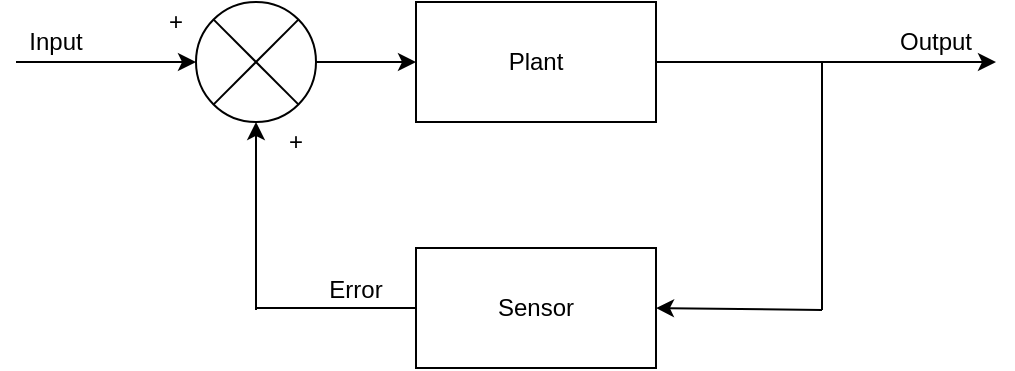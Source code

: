 <mxfile version="14.6.13" type="device" pages="3"><diagram id="1-Y-Y5Ya5ep7ZY04robs" name="Uncompensated System"><mxGraphModel dx="788" dy="567" grid="1" gridSize="10" guides="1" tooltips="1" connect="1" arrows="1" fold="1" page="1" pageScale="1" pageWidth="583" pageHeight="413" math="0" shadow="0"><root><mxCell id="0"/><mxCell id="1" parent="0"/><mxCell id="7lvoYSVsrSd0StBrPQnI-1" value="Plant" style="rounded=0;whiteSpace=wrap;html=1;" vertex="1" parent="1"><mxGeometry x="247" y="126" width="120" height="60" as="geometry"/></mxCell><mxCell id="7lvoYSVsrSd0StBrPQnI-2" value="" style="endArrow=classic;html=1;exitX=1;exitY=0.5;exitDx=0;exitDy=0;" edge="1" parent="1" source="7lvoYSVsrSd0StBrPQnI-1"><mxGeometry width="50" height="50" relative="1" as="geometry"><mxPoint x="347" y="336" as="sourcePoint"/><mxPoint x="537" y="156" as="targetPoint"/></mxGeometry></mxCell><mxCell id="7lvoYSVsrSd0StBrPQnI-3" value="Output" style="text;html=1;strokeColor=none;fillColor=none;align=center;verticalAlign=middle;whiteSpace=wrap;rounded=0;" vertex="1" parent="1"><mxGeometry x="487" y="136" width="40" height="20" as="geometry"/></mxCell><mxCell id="7lvoYSVsrSd0StBrPQnI-5" value="" style="endArrow=none;html=1;" edge="1" parent="1"><mxGeometry width="50" height="50" relative="1" as="geometry"><mxPoint x="450" y="280" as="sourcePoint"/><mxPoint x="450" y="156" as="targetPoint"/></mxGeometry></mxCell><mxCell id="7lvoYSVsrSd0StBrPQnI-8" value="" style="endArrow=classic;html=1;entryX=0.5;entryY=1;entryDx=0;entryDy=0;" edge="1" parent="1"><mxGeometry width="50" height="50" relative="1" as="geometry"><mxPoint x="167" y="280" as="sourcePoint"/><mxPoint x="167" y="186" as="targetPoint"/></mxGeometry></mxCell><mxCell id="7lvoYSVsrSd0StBrPQnI-9" value="" style="endArrow=classic;html=1;exitX=1;exitY=0.5;exitDx=0;exitDy=0;entryX=0;entryY=0.5;entryDx=0;entryDy=0;" edge="1" parent="1" target="7lvoYSVsrSd0StBrPQnI-1"><mxGeometry width="50" height="50" relative="1" as="geometry"><mxPoint x="197" y="156" as="sourcePoint"/><mxPoint x="397" y="286" as="targetPoint"/></mxGeometry></mxCell><mxCell id="7lvoYSVsrSd0StBrPQnI-10" value="" style="endArrow=classic;html=1;entryX=0;entryY=0.5;entryDx=0;entryDy=0;" edge="1" parent="1"><mxGeometry width="50" height="50" relative="1" as="geometry"><mxPoint x="47" y="156" as="sourcePoint"/><mxPoint x="137" y="156" as="targetPoint"/></mxGeometry></mxCell><mxCell id="7lvoYSVsrSd0StBrPQnI-11" value="Input" style="text;html=1;strokeColor=none;fillColor=none;align=center;verticalAlign=middle;whiteSpace=wrap;rounded=0;" vertex="1" parent="1"><mxGeometry x="47" y="136" width="40" height="20" as="geometry"/></mxCell><mxCell id="7lvoYSVsrSd0StBrPQnI-13" value="Error" style="text;html=1;strokeColor=none;fillColor=none;align=center;verticalAlign=middle;whiteSpace=wrap;rounded=0;" vertex="1" parent="1"><mxGeometry x="197" y="260" width="40" height="20" as="geometry"/></mxCell><mxCell id="7lvoYSVsrSd0StBrPQnI-15" value="+" style="text;html=1;strokeColor=none;fillColor=none;align=center;verticalAlign=middle;whiteSpace=wrap;rounded=0;" vertex="1" parent="1"><mxGeometry x="107" y="126" width="40" height="20" as="geometry"/></mxCell><mxCell id="7lvoYSVsrSd0StBrPQnI-16" value="+" style="text;html=1;strokeColor=none;fillColor=none;align=center;verticalAlign=middle;whiteSpace=wrap;rounded=0;" vertex="1" parent="1"><mxGeometry x="167" y="186" width="40" height="20" as="geometry"/></mxCell><mxCell id="7lvoYSVsrSd0StBrPQnI-17" value="" style="shape=sumEllipse;perimeter=ellipsePerimeter;whiteSpace=wrap;html=1;backgroundOutline=1;" vertex="1" parent="1"><mxGeometry x="137" y="126" width="60" height="60" as="geometry"/></mxCell><mxCell id="C3GJmZIWXlfapSK4I2Hl-1" value="Sensor" style="rounded=0;whiteSpace=wrap;html=1;" vertex="1" parent="1"><mxGeometry x="247" y="249" width="120" height="60" as="geometry"/></mxCell><mxCell id="C3GJmZIWXlfapSK4I2Hl-3" value="" style="endArrow=classic;html=1;entryX=1;entryY=0.5;entryDx=0;entryDy=0;" edge="1" parent="1" target="C3GJmZIWXlfapSK4I2Hl-1"><mxGeometry width="50" height="50" relative="1" as="geometry"><mxPoint x="450" y="280" as="sourcePoint"/><mxPoint x="450" y="330" as="targetPoint"/></mxGeometry></mxCell><mxCell id="C3GJmZIWXlfapSK4I2Hl-5" value="" style="endArrow=none;html=1;entryX=0;entryY=0.5;entryDx=0;entryDy=0;" edge="1" parent="1" target="C3GJmZIWXlfapSK4I2Hl-1"><mxGeometry width="50" height="50" relative="1" as="geometry"><mxPoint x="167" y="279" as="sourcePoint"/><mxPoint x="244" y="279" as="targetPoint"/></mxGeometry></mxCell></root></mxGraphModel></diagram><diagram id="bsbg1efAEi8O0AJtGXHr" name="Compensated System"><mxGraphModel dx="788" dy="567" grid="1" gridSize="10" guides="1" tooltips="1" connect="1" arrows="1" fold="1" page="1" pageScale="1" pageWidth="583" pageHeight="413" math="0" shadow="0"><root><mxCell id="t1kYIDwvDuAjACdHlZS4-0"/><mxCell id="t1kYIDwvDuAjACdHlZS4-1" parent="t1kYIDwvDuAjACdHlZS4-0"/><mxCell id="TYwuNFiUMQw1KJOdU1YB-0" value="Plant" style="rounded=0;whiteSpace=wrap;html=1;" vertex="1" parent="t1kYIDwvDuAjACdHlZS4-1"><mxGeometry x="340" y="126" width="90" height="60" as="geometry"/></mxCell><mxCell id="TYwuNFiUMQw1KJOdU1YB-1" value="" style="endArrow=classic;html=1;exitX=1;exitY=0.5;exitDx=0;exitDy=0;" edge="1" parent="t1kYIDwvDuAjACdHlZS4-1" source="TYwuNFiUMQw1KJOdU1YB-0"><mxGeometry width="50" height="50" relative="1" as="geometry"><mxPoint x="347" y="336" as="sourcePoint"/><mxPoint x="537" y="156" as="targetPoint"/></mxGeometry></mxCell><mxCell id="TYwuNFiUMQw1KJOdU1YB-2" value="Output" style="text;html=1;strokeColor=none;fillColor=none;align=center;verticalAlign=middle;whiteSpace=wrap;rounded=0;" vertex="1" parent="t1kYIDwvDuAjACdHlZS4-1"><mxGeometry x="487" y="136" width="40" height="20" as="geometry"/></mxCell><mxCell id="TYwuNFiUMQw1KJOdU1YB-3" value="" style="endArrow=none;html=1;" edge="1" parent="t1kYIDwvDuAjACdHlZS4-1"><mxGeometry width="50" height="50" relative="1" as="geometry"><mxPoint x="450" y="280" as="sourcePoint"/><mxPoint x="450" y="156" as="targetPoint"/></mxGeometry></mxCell><mxCell id="TYwuNFiUMQw1KJOdU1YB-4" value="" style="endArrow=classic;html=1;entryX=0;entryY=0;entryDx=0;entryDy=0;" edge="1" parent="t1kYIDwvDuAjACdHlZS4-1" target="TYwuNFiUMQw1KJOdU1YB-10"><mxGeometry width="50" height="50" relative="1" as="geometry"><mxPoint x="150" y="280" as="sourcePoint"/><mxPoint x="145.5" y="186" as="targetPoint"/></mxGeometry></mxCell><mxCell id="TYwuNFiUMQw1KJOdU1YB-6" value="" style="endArrow=classic;html=1;entryX=0;entryY=0.5;entryDx=0;entryDy=0;" edge="1" parent="t1kYIDwvDuAjACdHlZS4-1"><mxGeometry width="50" height="50" relative="1" as="geometry"><mxPoint x="30" y="156" as="sourcePoint"/><mxPoint x="120" y="156" as="targetPoint"/></mxGeometry></mxCell><mxCell id="TYwuNFiUMQw1KJOdU1YB-7" value="Input" style="text;html=1;strokeColor=none;fillColor=none;align=center;verticalAlign=middle;whiteSpace=wrap;rounded=0;" vertex="1" parent="t1kYIDwvDuAjACdHlZS4-1"><mxGeometry x="30" y="136" width="40" height="20" as="geometry"/></mxCell><mxCell id="TYwuNFiUMQw1KJOdU1YB-8" value="Error" style="text;html=1;strokeColor=none;fillColor=none;align=center;verticalAlign=middle;whiteSpace=wrap;rounded=0;" vertex="1" parent="t1kYIDwvDuAjACdHlZS4-1"><mxGeometry x="197" y="260" width="40" height="20" as="geometry"/></mxCell><mxCell id="TYwuNFiUMQw1KJOdU1YB-9" value="+" style="text;html=1;strokeColor=none;fillColor=none;align=center;verticalAlign=middle;whiteSpace=wrap;rounded=0;" vertex="1" parent="t1kYIDwvDuAjACdHlZS4-1"><mxGeometry x="90" y="126" width="40" height="20" as="geometry"/></mxCell><mxCell id="TYwuNFiUMQw1KJOdU1YB-10" value="+" style="text;html=1;strokeColor=none;fillColor=none;align=center;verticalAlign=middle;whiteSpace=wrap;rounded=0;" vertex="1" parent="t1kYIDwvDuAjACdHlZS4-1"><mxGeometry x="150" y="186" width="40" height="20" as="geometry"/></mxCell><mxCell id="TYwuNFiUMQw1KJOdU1YB-11" value="" style="shape=sumEllipse;perimeter=ellipsePerimeter;whiteSpace=wrap;html=1;backgroundOutline=1;" vertex="1" parent="t1kYIDwvDuAjACdHlZS4-1"><mxGeometry x="120" y="126" width="60" height="60" as="geometry"/></mxCell><mxCell id="TYwuNFiUMQw1KJOdU1YB-12" value="Sensor" style="rounded=0;whiteSpace=wrap;html=1;" vertex="1" parent="t1kYIDwvDuAjACdHlZS4-1"><mxGeometry x="247" y="249" width="120" height="60" as="geometry"/></mxCell><mxCell id="TYwuNFiUMQw1KJOdU1YB-13" value="" style="endArrow=classic;html=1;entryX=1;entryY=0.5;entryDx=0;entryDy=0;" edge="1" parent="t1kYIDwvDuAjACdHlZS4-1" target="TYwuNFiUMQw1KJOdU1YB-12"><mxGeometry width="50" height="50" relative="1" as="geometry"><mxPoint x="450" y="280" as="sourcePoint"/><mxPoint x="450" y="330" as="targetPoint"/></mxGeometry></mxCell><mxCell id="TYwuNFiUMQw1KJOdU1YB-14" value="" style="endArrow=none;html=1;entryX=0;entryY=0.5;entryDx=0;entryDy=0;" edge="1" parent="t1kYIDwvDuAjACdHlZS4-1" target="TYwuNFiUMQw1KJOdU1YB-12"><mxGeometry width="50" height="50" relative="1" as="geometry"><mxPoint x="150" y="279" as="sourcePoint"/><mxPoint x="244" y="279" as="targetPoint"/></mxGeometry></mxCell><mxCell id="IXNr0lG8y6WjH5SZrq85-0" value="Controller" style="rounded=0;whiteSpace=wrap;html=1;" vertex="1" parent="t1kYIDwvDuAjACdHlZS4-1"><mxGeometry x="210" y="126" width="90" height="60" as="geometry"/></mxCell><mxCell id="IXNr0lG8y6WjH5SZrq85-1" value="" style="endArrow=classic;html=1;exitX=1;exitY=0.5;exitDx=0;exitDy=0;entryX=0;entryY=0.5;entryDx=0;entryDy=0;" edge="1" parent="t1kYIDwvDuAjACdHlZS4-1" source="TYwuNFiUMQw1KJOdU1YB-11" target="IXNr0lG8y6WjH5SZrq85-0"><mxGeometry width="50" height="50" relative="1" as="geometry"><mxPoint x="280" y="250" as="sourcePoint"/><mxPoint x="330" y="200" as="targetPoint"/></mxGeometry></mxCell><mxCell id="IXNr0lG8y6WjH5SZrq85-2" value="" style="endArrow=classic;html=1;exitX=1;exitY=0.5;exitDx=0;exitDy=0;entryX=0;entryY=0.5;entryDx=0;entryDy=0;" edge="1" parent="t1kYIDwvDuAjACdHlZS4-1" source="IXNr0lG8y6WjH5SZrq85-0" target="TYwuNFiUMQw1KJOdU1YB-0"><mxGeometry width="50" height="50" relative="1" as="geometry"><mxPoint x="280" y="250" as="sourcePoint"/><mxPoint x="330" y="200" as="targetPoint"/></mxGeometry></mxCell></root></mxGraphModel></diagram><diagram id="Ro1V2n_jG1CncqM69M2W" name="PID Controller"><mxGraphModel dx="652" dy="469" grid="1" gridSize="10" guides="1" tooltips="1" connect="1" arrows="1" fold="1" page="1" pageScale="1" pageWidth="583" pageHeight="413" math="0" shadow="0"><root><mxCell id="p5dcLZxT0dsPgBMAJB7I-0"/><mxCell id="p5dcLZxT0dsPgBMAJB7I-1" parent="p5dcLZxT0dsPgBMAJB7I-0"/><mxCell id="xbA6fuPNS67xUKonIWQN-0" value="Plant" style="rounded=0;whiteSpace=wrap;html=1;" vertex="1" parent="p5dcLZxT0dsPgBMAJB7I-1"><mxGeometry x="350" y="126" width="90" height="60" as="geometry"/></mxCell><mxCell id="xbA6fuPNS67xUKonIWQN-1" value="" style="endArrow=classic;html=1;exitX=1;exitY=0.5;exitDx=0;exitDy=0;" edge="1" parent="p5dcLZxT0dsPgBMAJB7I-1" source="xbA6fuPNS67xUKonIWQN-0"><mxGeometry width="50" height="50" relative="1" as="geometry"><mxPoint x="347" y="336" as="sourcePoint"/><mxPoint x="537" y="156" as="targetPoint"/></mxGeometry></mxCell><mxCell id="xbA6fuPNS67xUKonIWQN-2" value="Output" style="text;html=1;strokeColor=none;fillColor=none;align=center;verticalAlign=middle;whiteSpace=wrap;rounded=0;" vertex="1" parent="p5dcLZxT0dsPgBMAJB7I-1"><mxGeometry x="487" y="136" width="40" height="20" as="geometry"/></mxCell><mxCell id="xbA6fuPNS67xUKonIWQN-3" value="" style="endArrow=none;html=1;" edge="1" parent="p5dcLZxT0dsPgBMAJB7I-1"><mxGeometry width="50" height="50" relative="1" as="geometry"><mxPoint x="450" y="280" as="sourcePoint"/><mxPoint x="450" y="156" as="targetPoint"/></mxGeometry></mxCell><mxCell id="xbA6fuPNS67xUKonIWQN-4" value="" style="endArrow=classic;html=1;entryX=0;entryY=0;entryDx=0;entryDy=0;" edge="1" parent="p5dcLZxT0dsPgBMAJB7I-1" target="xbA6fuPNS67xUKonIWQN-9"><mxGeometry width="50" height="50" relative="1" as="geometry"><mxPoint x="150" y="280" as="sourcePoint"/><mxPoint x="145.5" y="186" as="targetPoint"/></mxGeometry></mxCell><mxCell id="xbA6fuPNS67xUKonIWQN-5" value="" style="endArrow=classic;html=1;entryX=0;entryY=0.5;entryDx=0;entryDy=0;" edge="1" parent="p5dcLZxT0dsPgBMAJB7I-1"><mxGeometry width="50" height="50" relative="1" as="geometry"><mxPoint x="30" y="156" as="sourcePoint"/><mxPoint x="120" y="156" as="targetPoint"/></mxGeometry></mxCell><mxCell id="xbA6fuPNS67xUKonIWQN-6" value="Input" style="text;html=1;strokeColor=none;fillColor=none;align=center;verticalAlign=middle;whiteSpace=wrap;rounded=0;" vertex="1" parent="p5dcLZxT0dsPgBMAJB7I-1"><mxGeometry x="30" y="136" width="40" height="20" as="geometry"/></mxCell><mxCell id="xbA6fuPNS67xUKonIWQN-7" value="Error" style="text;html=1;strokeColor=none;fillColor=none;align=center;verticalAlign=middle;whiteSpace=wrap;rounded=0;" vertex="1" parent="p5dcLZxT0dsPgBMAJB7I-1"><mxGeometry x="197" y="260" width="40" height="20" as="geometry"/></mxCell><mxCell id="xbA6fuPNS67xUKonIWQN-8" value="+" style="text;html=1;strokeColor=none;fillColor=none;align=center;verticalAlign=middle;whiteSpace=wrap;rounded=0;" vertex="1" parent="p5dcLZxT0dsPgBMAJB7I-1"><mxGeometry x="90" y="126" width="40" height="20" as="geometry"/></mxCell><mxCell id="xbA6fuPNS67xUKonIWQN-9" value="+" style="text;html=1;strokeColor=none;fillColor=none;align=center;verticalAlign=middle;whiteSpace=wrap;rounded=0;" vertex="1" parent="p5dcLZxT0dsPgBMAJB7I-1"><mxGeometry x="150" y="186" width="40" height="20" as="geometry"/></mxCell><mxCell id="xbA6fuPNS67xUKonIWQN-10" value="" style="shape=sumEllipse;perimeter=ellipsePerimeter;whiteSpace=wrap;html=1;backgroundOutline=1;" vertex="1" parent="p5dcLZxT0dsPgBMAJB7I-1"><mxGeometry x="120" y="126" width="60" height="60" as="geometry"/></mxCell><mxCell id="xbA6fuPNS67xUKonIWQN-11" value="Sensor" style="rounded=0;whiteSpace=wrap;html=1;" vertex="1" parent="p5dcLZxT0dsPgBMAJB7I-1"><mxGeometry x="247" y="249" width="120" height="60" as="geometry"/></mxCell><mxCell id="xbA6fuPNS67xUKonIWQN-12" value="" style="endArrow=classic;html=1;entryX=1;entryY=0.5;entryDx=0;entryDy=0;" edge="1" parent="p5dcLZxT0dsPgBMAJB7I-1" target="xbA6fuPNS67xUKonIWQN-11"><mxGeometry width="50" height="50" relative="1" as="geometry"><mxPoint x="450" y="280" as="sourcePoint"/><mxPoint x="450" y="330" as="targetPoint"/></mxGeometry></mxCell><mxCell id="xbA6fuPNS67xUKonIWQN-13" value="" style="endArrow=none;html=1;entryX=0;entryY=0.5;entryDx=0;entryDy=0;" edge="1" parent="p5dcLZxT0dsPgBMAJB7I-1" target="xbA6fuPNS67xUKonIWQN-11"><mxGeometry width="50" height="50" relative="1" as="geometry"><mxPoint x="150" y="279" as="sourcePoint"/><mxPoint x="244" y="279" as="targetPoint"/></mxGeometry></mxCell><mxCell id="xbA6fuPNS67xUKonIWQN-14" value="" style="rounded=0;whiteSpace=wrap;html=1;dashed=1;" vertex="1" parent="p5dcLZxT0dsPgBMAJB7I-1"><mxGeometry x="200" y="84" width="130" height="144" as="geometry"/></mxCell><mxCell id="xbA6fuPNS67xUKonIWQN-15" value="" style="endArrow=classic;html=1;exitX=1;exitY=0.5;exitDx=0;exitDy=0;entryX=0;entryY=0.5;entryDx=0;entryDy=0;" edge="1" parent="p5dcLZxT0dsPgBMAJB7I-1" source="xbA6fuPNS67xUKonIWQN-10" target="xbA6fuPNS67xUKonIWQN-14"><mxGeometry width="50" height="50" relative="1" as="geometry"><mxPoint x="280" y="250" as="sourcePoint"/><mxPoint x="330" y="200" as="targetPoint"/></mxGeometry></mxCell><mxCell id="xbA6fuPNS67xUKonIWQN-16" value="" style="endArrow=classic;html=1;exitX=1;exitY=0.5;exitDx=0;exitDy=0;entryX=0;entryY=0.5;entryDx=0;entryDy=0;" edge="1" parent="p5dcLZxT0dsPgBMAJB7I-1" source="xbA6fuPNS67xUKonIWQN-14" target="xbA6fuPNS67xUKonIWQN-0"><mxGeometry width="50" height="50" relative="1" as="geometry"><mxPoint x="280" y="250" as="sourcePoint"/><mxPoint x="330" y="200" as="targetPoint"/></mxGeometry></mxCell><mxCell id="xbA6fuPNS67xUKonIWQN-17" value="&lt;font style=&quot;font-size: 10px&quot;&gt;kp&lt;/font&gt;" style="triangle;whiteSpace=wrap;html=1;align=left;" vertex="1" parent="p5dcLZxT0dsPgBMAJB7I-1"><mxGeometry x="222" y="96" width="20" height="30" as="geometry"/></mxCell><mxCell id="xbA6fuPNS67xUKonIWQN-18" value="&lt;font style=&quot;font-size: 10px&quot;&gt;ki&lt;/font&gt;" style="triangle;whiteSpace=wrap;html=1;align=left;" vertex="1" parent="p5dcLZxT0dsPgBMAJB7I-1"><mxGeometry x="222" y="141" width="20" height="30" as="geometry"/></mxCell><mxCell id="xbA6fuPNS67xUKonIWQN-19" value="&lt;font style=&quot;font-size: 10px&quot;&gt;kd&lt;/font&gt;" style="triangle;whiteSpace=wrap;html=1;align=left;" vertex="1" parent="p5dcLZxT0dsPgBMAJB7I-1"><mxGeometry x="222" y="186" width="20" height="30" as="geometry"/></mxCell><mxCell id="xbA6fuPNS67xUKonIWQN-20" value="∫" style="rounded=0;whiteSpace=wrap;html=1;" vertex="1" parent="p5dcLZxT0dsPgBMAJB7I-1"><mxGeometry x="257" y="142" width="20" height="29" as="geometry"/></mxCell><mxCell id="xbA6fuPNS67xUKonIWQN-21" value="dx" style="rounded=0;whiteSpace=wrap;html=1;" vertex="1" parent="p5dcLZxT0dsPgBMAJB7I-1"><mxGeometry x="257" y="186" width="20" height="29" as="geometry"/></mxCell><mxCell id="xbA6fuPNS67xUKonIWQN-22" value="" style="shape=sumEllipse;perimeter=ellipsePerimeter;whiteSpace=wrap;html=1;backgroundOutline=1;" vertex="1" parent="p5dcLZxT0dsPgBMAJB7I-1"><mxGeometry x="290" y="141" width="30" height="30" as="geometry"/></mxCell><mxCell id="xbA6fuPNS67xUKonIWQN-25" value="" style="edgeStyle=elbowEdgeStyle;elbow=horizontal;endArrow=classic;html=1;exitX=0;exitY=0.5;exitDx=0;exitDy=0;entryX=0;entryY=0.5;entryDx=0;entryDy=0;" edge="1" parent="p5dcLZxT0dsPgBMAJB7I-1" source="xbA6fuPNS67xUKonIWQN-14" target="xbA6fuPNS67xUKonIWQN-17"><mxGeometry width="50" height="50" relative="1" as="geometry"><mxPoint x="270" y="160" as="sourcePoint"/><mxPoint x="320" y="110" as="targetPoint"/></mxGeometry></mxCell><mxCell id="xbA6fuPNS67xUKonIWQN-26" value="" style="edgeStyle=elbowEdgeStyle;elbow=horizontal;endArrow=classic;html=1;exitX=0;exitY=0.5;exitDx=0;exitDy=0;entryX=0;entryY=0.5;entryDx=0;entryDy=0;" edge="1" parent="p5dcLZxT0dsPgBMAJB7I-1" source="xbA6fuPNS67xUKonIWQN-14" target="xbA6fuPNS67xUKonIWQN-19"><mxGeometry width="50" height="50" relative="1" as="geometry"><mxPoint x="230" y="160" as="sourcePoint"/><mxPoint x="280" y="110" as="targetPoint"/></mxGeometry></mxCell><mxCell id="xbA6fuPNS67xUKonIWQN-27" value="" style="endArrow=classic;html=1;exitX=0;exitY=0.5;exitDx=0;exitDy=0;entryX=0;entryY=0.5;entryDx=0;entryDy=0;" edge="1" parent="p5dcLZxT0dsPgBMAJB7I-1" source="xbA6fuPNS67xUKonIWQN-14" target="xbA6fuPNS67xUKonIWQN-18"><mxGeometry width="50" height="50" relative="1" as="geometry"><mxPoint x="230" y="180" as="sourcePoint"/><mxPoint x="280" y="130" as="targetPoint"/></mxGeometry></mxCell><mxCell id="xbA6fuPNS67xUKonIWQN-28" value="" style="edgeStyle=segmentEdgeStyle;endArrow=classic;html=1;exitX=1;exitY=0.5;exitDx=0;exitDy=0;entryX=0.5;entryY=0;entryDx=0;entryDy=0;" edge="1" parent="p5dcLZxT0dsPgBMAJB7I-1" source="xbA6fuPNS67xUKonIWQN-17" target="xbA6fuPNS67xUKonIWQN-22"><mxGeometry width="50" height="50" relative="1" as="geometry"><mxPoint x="230" y="180" as="sourcePoint"/><mxPoint x="280" y="130" as="targetPoint"/></mxGeometry></mxCell><mxCell id="xbA6fuPNS67xUKonIWQN-29" value="" style="edgeStyle=segmentEdgeStyle;endArrow=classic;html=1;exitX=1;exitY=0.5;exitDx=0;exitDy=0;entryX=0.5;entryY=1;entryDx=0;entryDy=0;" edge="1" parent="p5dcLZxT0dsPgBMAJB7I-1" source="xbA6fuPNS67xUKonIWQN-21" target="xbA6fuPNS67xUKonIWQN-22"><mxGeometry width="50" height="50" relative="1" as="geometry"><mxPoint x="230" y="180" as="sourcePoint"/><mxPoint x="280" y="130" as="targetPoint"/></mxGeometry></mxCell><mxCell id="xbA6fuPNS67xUKonIWQN-30" value="" style="endArrow=classic;html=1;exitX=1;exitY=0.5;exitDx=0;exitDy=0;" edge="1" parent="p5dcLZxT0dsPgBMAJB7I-1" source="xbA6fuPNS67xUKonIWQN-22"><mxGeometry width="50" height="50" relative="1" as="geometry"><mxPoint x="230" y="180" as="sourcePoint"/><mxPoint x="330" y="156" as="targetPoint"/></mxGeometry></mxCell><mxCell id="xbA6fuPNS67xUKonIWQN-31" value="" style="endArrow=classic;html=1;exitX=1;exitY=0.5;exitDx=0;exitDy=0;entryX=0;entryY=0.5;entryDx=0;entryDy=0;" edge="1" parent="p5dcLZxT0dsPgBMAJB7I-1" source="xbA6fuPNS67xUKonIWQN-18" target="xbA6fuPNS67xUKonIWQN-20"><mxGeometry width="50" height="50" relative="1" as="geometry"><mxPoint x="230" y="180" as="sourcePoint"/><mxPoint x="280" y="130" as="targetPoint"/></mxGeometry></mxCell><mxCell id="xbA6fuPNS67xUKonIWQN-32" value="" style="endArrow=classic;html=1;exitX=1;exitY=0.5;exitDx=0;exitDy=0;entryX=0;entryY=0.5;entryDx=0;entryDy=0;" edge="1" parent="p5dcLZxT0dsPgBMAJB7I-1" source="xbA6fuPNS67xUKonIWQN-19" target="xbA6fuPNS67xUKonIWQN-21"><mxGeometry width="50" height="50" relative="1" as="geometry"><mxPoint x="230" y="180" as="sourcePoint"/><mxPoint x="280" y="130" as="targetPoint"/></mxGeometry></mxCell><mxCell id="xbA6fuPNS67xUKonIWQN-33" value="" style="endArrow=classic;html=1;exitX=1;exitY=0.5;exitDx=0;exitDy=0;entryX=0;entryY=0.5;entryDx=0;entryDy=0;" edge="1" parent="p5dcLZxT0dsPgBMAJB7I-1" source="xbA6fuPNS67xUKonIWQN-20" target="xbA6fuPNS67xUKonIWQN-22"><mxGeometry width="50" height="50" relative="1" as="geometry"><mxPoint x="230" y="180" as="sourcePoint"/><mxPoint x="280" y="130" as="targetPoint"/></mxGeometry></mxCell><mxCell id="xbA6fuPNS67xUKonIWQN-35" value="PID Controller" style="text;html=1;strokeColor=none;fillColor=none;align=center;verticalAlign=middle;whiteSpace=wrap;rounded=0;" vertex="1" parent="p5dcLZxT0dsPgBMAJB7I-1"><mxGeometry x="200" y="64" width="80" height="20" as="geometry"/></mxCell></root></mxGraphModel></diagram></mxfile>